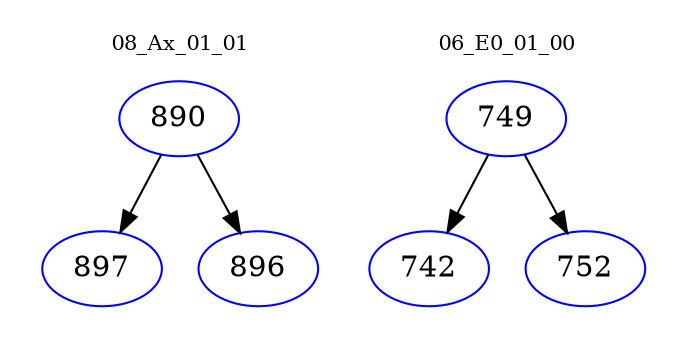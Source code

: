 digraph{
subgraph cluster_0 {
color = white
label = "08_Ax_01_01";
fontsize=10;
T0_890 [label="890", color="blue"]
T0_890 -> T0_897 [color="black"]
T0_897 [label="897", color="blue"]
T0_890 -> T0_896 [color="black"]
T0_896 [label="896", color="blue"]
}
subgraph cluster_1 {
color = white
label = "06_E0_01_00";
fontsize=10;
T1_749 [label="749", color="blue"]
T1_749 -> T1_742 [color="black"]
T1_742 [label="742", color="blue"]
T1_749 -> T1_752 [color="black"]
T1_752 [label="752", color="blue"]
}
}
